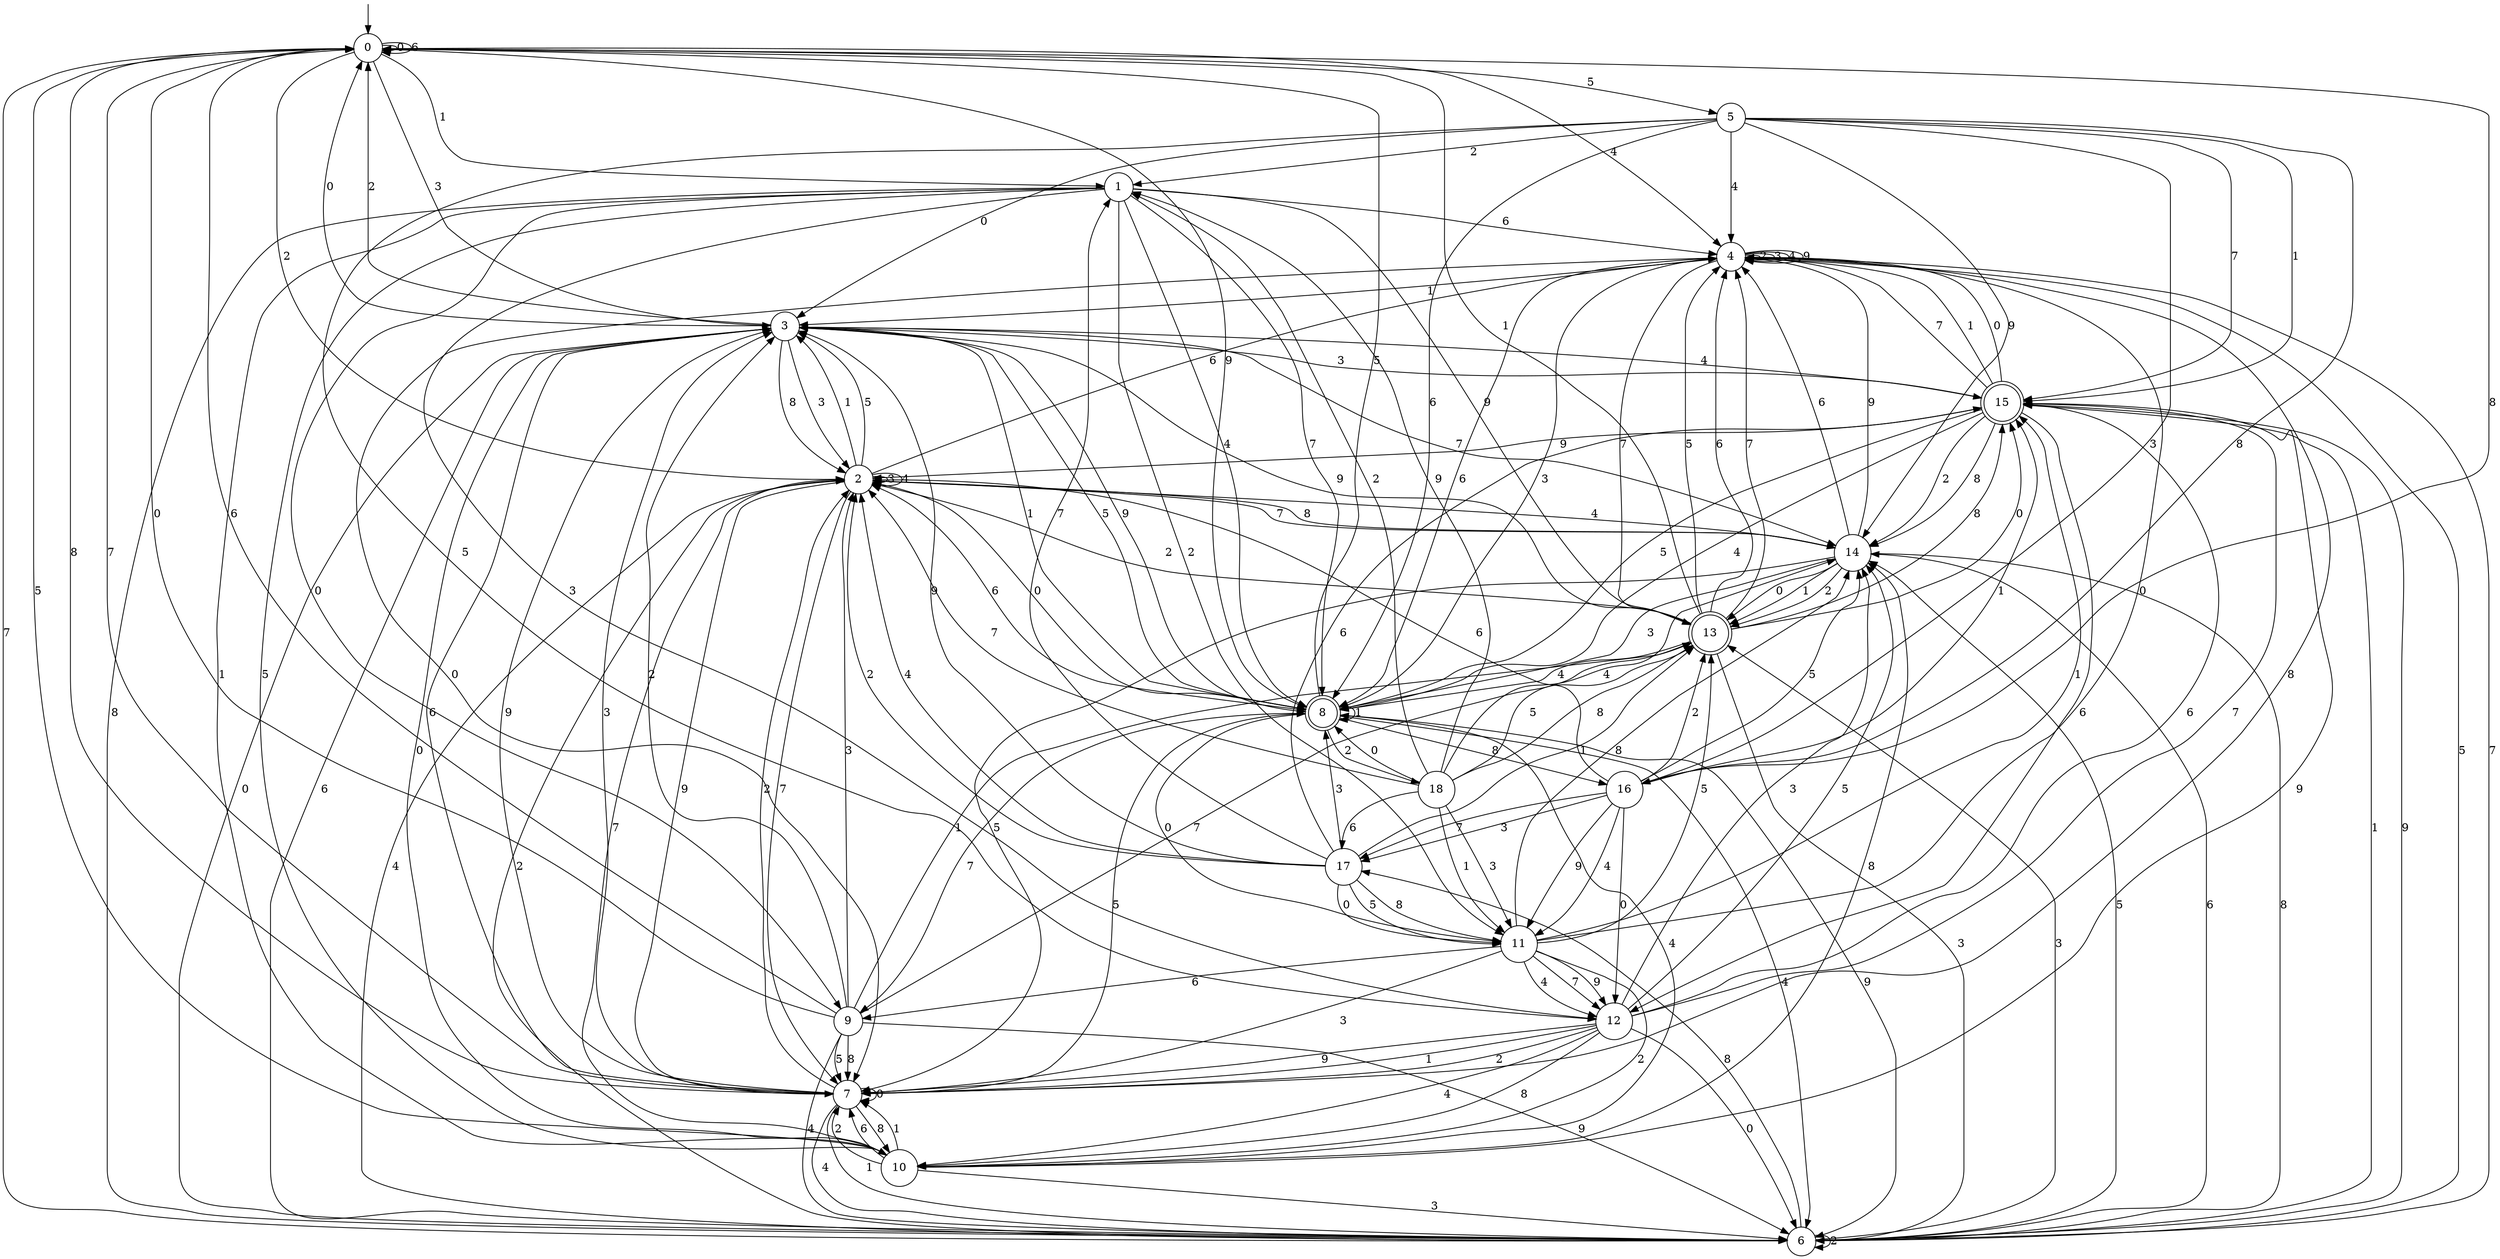 digraph g {

	s0 [shape="circle" label="0"];
	s1 [shape="circle" label="1"];
	s2 [shape="circle" label="2"];
	s3 [shape="circle" label="3"];
	s4 [shape="circle" label="4"];
	s5 [shape="circle" label="5"];
	s6 [shape="circle" label="6"];
	s7 [shape="circle" label="7"];
	s8 [shape="doublecircle" label="8"];
	s9 [shape="circle" label="9"];
	s10 [shape="circle" label="10"];
	s11 [shape="circle" label="11"];
	s12 [shape="circle" label="12"];
	s13 [shape="doublecircle" label="13"];
	s14 [shape="circle" label="14"];
	s15 [shape="doublecircle" label="15"];
	s16 [shape="circle" label="16"];
	s17 [shape="circle" label="17"];
	s18 [shape="circle" label="18"];
	s0 -> s0 [label="0"];
	s0 -> s1 [label="1"];
	s0 -> s2 [label="2"];
	s0 -> s3 [label="3"];
	s0 -> s4 [label="4"];
	s0 -> s5 [label="5"];
	s0 -> s0 [label="6"];
	s0 -> s6 [label="7"];
	s0 -> s7 [label="8"];
	s0 -> s8 [label="9"];
	s1 -> s9 [label="0"];
	s1 -> s10 [label="1"];
	s1 -> s11 [label="2"];
	s1 -> s12 [label="3"];
	s1 -> s8 [label="4"];
	s1 -> s10 [label="5"];
	s1 -> s4 [label="6"];
	s1 -> s8 [label="7"];
	s1 -> s6 [label="8"];
	s1 -> s13 [label="9"];
	s2 -> s8 [label="0"];
	s2 -> s3 [label="1"];
	s2 -> s6 [label="2"];
	s2 -> s2 [label="3"];
	s2 -> s2 [label="4"];
	s2 -> s3 [label="5"];
	s2 -> s4 [label="6"];
	s2 -> s7 [label="7"];
	s2 -> s14 [label="8"];
	s2 -> s7 [label="9"];
	s3 -> s0 [label="0"];
	s3 -> s8 [label="1"];
	s3 -> s0 [label="2"];
	s3 -> s2 [label="3"];
	s3 -> s15 [label="4"];
	s3 -> s8 [label="5"];
	s3 -> s6 [label="6"];
	s3 -> s14 [label="7"];
	s3 -> s2 [label="8"];
	s3 -> s8 [label="9"];
	s4 -> s7 [label="0"];
	s4 -> s3 [label="1"];
	s4 -> s4 [label="2"];
	s4 -> s4 [label="3"];
	s4 -> s4 [label="4"];
	s4 -> s6 [label="5"];
	s4 -> s8 [label="6"];
	s4 -> s13 [label="7"];
	s4 -> s7 [label="8"];
	s4 -> s4 [label="9"];
	s5 -> s3 [label="0"];
	s5 -> s15 [label="1"];
	s5 -> s1 [label="2"];
	s5 -> s16 [label="3"];
	s5 -> s4 [label="4"];
	s5 -> s12 [label="5"];
	s5 -> s8 [label="6"];
	s5 -> s15 [label="7"];
	s5 -> s16 [label="8"];
	s5 -> s14 [label="9"];
	s6 -> s3 [label="0"];
	s6 -> s15 [label="1"];
	s6 -> s6 [label="2"];
	s6 -> s13 [label="3"];
	s6 -> s2 [label="4"];
	s6 -> s14 [label="5"];
	s6 -> s14 [label="6"];
	s6 -> s4 [label="7"];
	s6 -> s17 [label="8"];
	s6 -> s15 [label="9"];
	s7 -> s7 [label="0"];
	s7 -> s6 [label="1"];
	s7 -> s2 [label="2"];
	s7 -> s3 [label="3"];
	s7 -> s6 [label="4"];
	s7 -> s8 [label="5"];
	s7 -> s3 [label="6"];
	s7 -> s0 [label="7"];
	s7 -> s10 [label="8"];
	s7 -> s3 [label="9"];
	s8 -> s11 [label="0"];
	s8 -> s8 [label="1"];
	s8 -> s18 [label="2"];
	s8 -> s4 [label="3"];
	s8 -> s6 [label="4"];
	s8 -> s0 [label="5"];
	s8 -> s2 [label="6"];
	s8 -> s9 [label="7"];
	s8 -> s16 [label="8"];
	s8 -> s6 [label="9"];
	s9 -> s0 [label="0"];
	s9 -> s13 [label="1"];
	s9 -> s3 [label="2"];
	s9 -> s2 [label="3"];
	s9 -> s6 [label="4"];
	s9 -> s7 [label="5"];
	s9 -> s0 [label="6"];
	s9 -> s13 [label="7"];
	s9 -> s7 [label="8"];
	s9 -> s6 [label="9"];
	s10 -> s3 [label="0"];
	s10 -> s7 [label="1"];
	s10 -> s7 [label="2"];
	s10 -> s6 [label="3"];
	s10 -> s8 [label="4"];
	s10 -> s0 [label="5"];
	s10 -> s7 [label="6"];
	s10 -> s2 [label="7"];
	s10 -> s14 [label="8"];
	s10 -> s15 [label="9"];
	s11 -> s4 [label="0"];
	s11 -> s15 [label="1"];
	s11 -> s10 [label="2"];
	s11 -> s7 [label="3"];
	s11 -> s12 [label="4"];
	s11 -> s13 [label="5"];
	s11 -> s9 [label="6"];
	s11 -> s12 [label="7"];
	s11 -> s14 [label="8"];
	s11 -> s12 [label="9"];
	s12 -> s6 [label="0"];
	s12 -> s7 [label="1"];
	s12 -> s7 [label="2"];
	s12 -> s14 [label="3"];
	s12 -> s10 [label="4"];
	s12 -> s14 [label="5"];
	s12 -> s15 [label="6"];
	s12 -> s15 [label="7"];
	s12 -> s10 [label="8"];
	s12 -> s7 [label="9"];
	s13 -> s15 [label="0"];
	s13 -> s0 [label="1"];
	s13 -> s2 [label="2"];
	s13 -> s6 [label="3"];
	s13 -> s8 [label="4"];
	s13 -> s4 [label="5"];
	s13 -> s4 [label="6"];
	s13 -> s4 [label="7"];
	s13 -> s15 [label="8"];
	s13 -> s3 [label="9"];
	s14 -> s13 [label="0"];
	s14 -> s13 [label="1"];
	s14 -> s13 [label="2"];
	s14 -> s8 [label="3"];
	s14 -> s2 [label="4"];
	s14 -> s7 [label="5"];
	s14 -> s4 [label="6"];
	s14 -> s2 [label="7"];
	s14 -> s6 [label="8"];
	s14 -> s4 [label="9"];
	s15 -> s4 [label="0"];
	s15 -> s4 [label="1"];
	s15 -> s14 [label="2"];
	s15 -> s3 [label="3"];
	s15 -> s8 [label="4"];
	s15 -> s8 [label="5"];
	s15 -> s12 [label="6"];
	s15 -> s4 [label="7"];
	s15 -> s14 [label="8"];
	s15 -> s2 [label="9"];
	s16 -> s12 [label="0"];
	s16 -> s15 [label="1"];
	s16 -> s13 [label="2"];
	s16 -> s17 [label="3"];
	s16 -> s11 [label="4"];
	s16 -> s14 [label="5"];
	s16 -> s2 [label="6"];
	s16 -> s17 [label="7"];
	s16 -> s0 [label="8"];
	s16 -> s11 [label="9"];
	s17 -> s11 [label="0"];
	s17 -> s13 [label="1"];
	s17 -> s2 [label="2"];
	s17 -> s8 [label="3"];
	s17 -> s2 [label="4"];
	s17 -> s11 [label="5"];
	s17 -> s15 [label="6"];
	s17 -> s1 [label="7"];
	s17 -> s11 [label="8"];
	s17 -> s3 [label="9"];
	s18 -> s8 [label="0"];
	s18 -> s11 [label="1"];
	s18 -> s1 [label="2"];
	s18 -> s11 [label="3"];
	s18 -> s14 [label="4"];
	s18 -> s13 [label="5"];
	s18 -> s17 [label="6"];
	s18 -> s2 [label="7"];
	s18 -> s13 [label="8"];
	s18 -> s1 [label="9"];

__start0 [label="" shape="none" width="0" height="0"];
__start0 -> s0;

}
